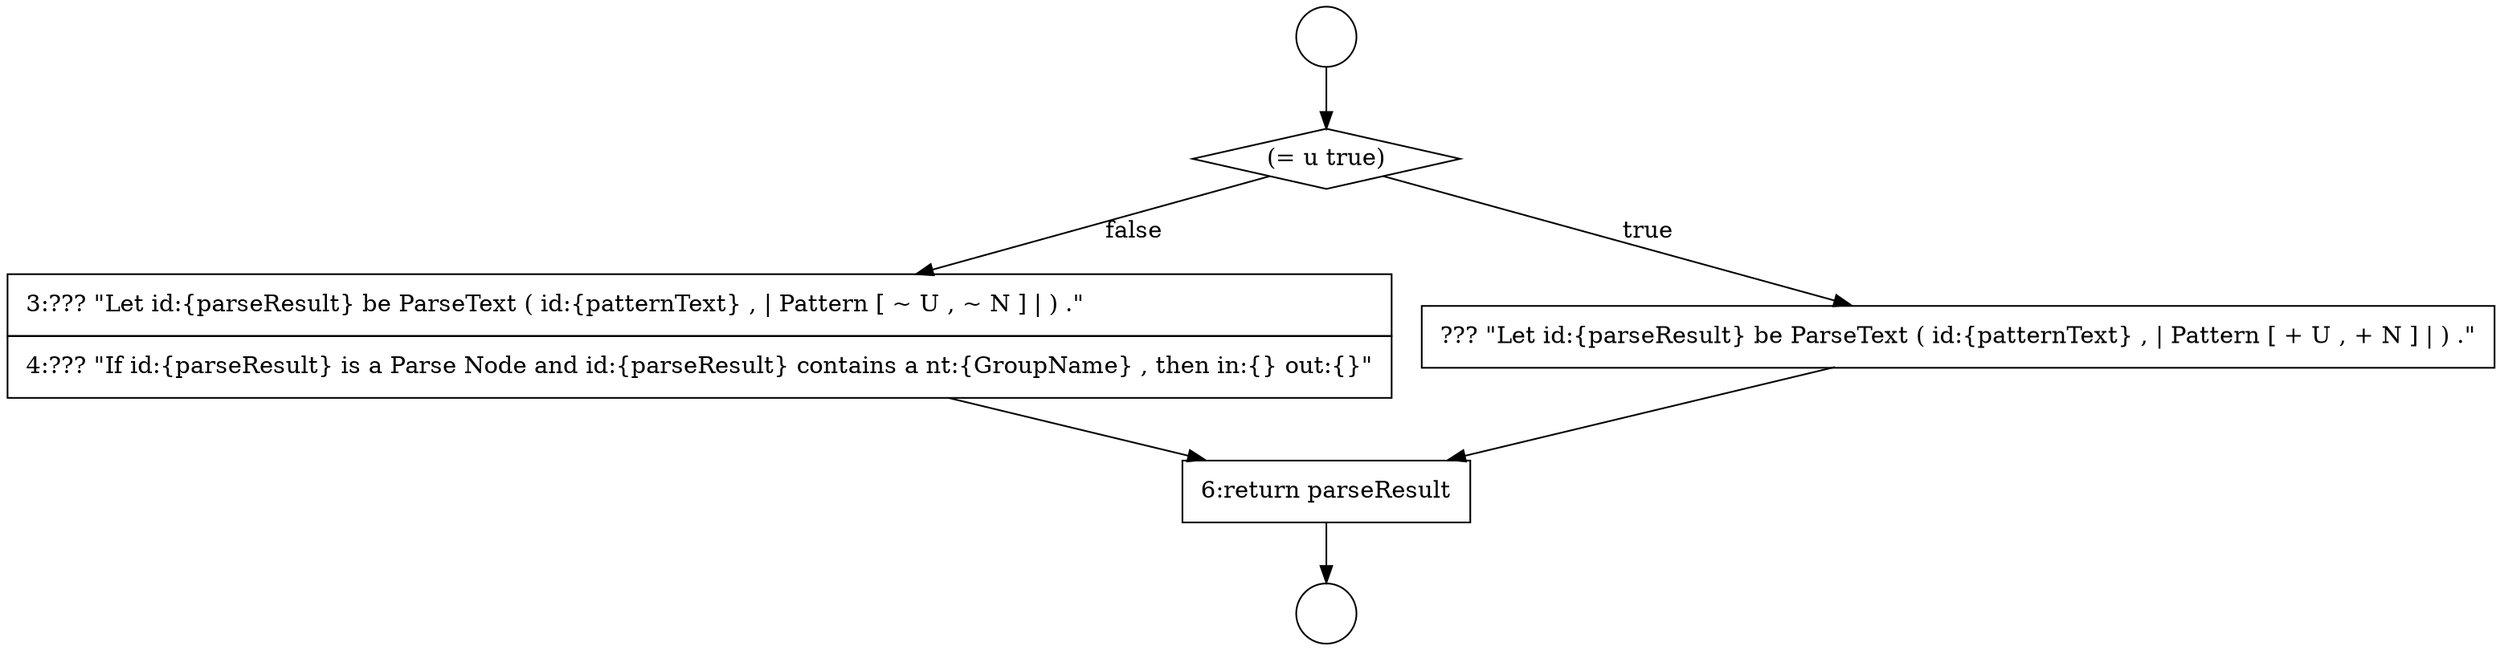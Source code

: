 digraph {
  node14969 [shape=none, margin=0, label=<<font color="black">
    <table border="0" cellborder="1" cellspacing="0" cellpadding="10">
      <tr><td align="left">3:??? &quot;Let id:{parseResult} be ParseText ( id:{patternText} , | Pattern [ ~ U , ~ N ] | ) .&quot;</td></tr>
      <tr><td align="left">4:??? &quot;If id:{parseResult} is a Parse Node and id:{parseResult} contains a nt:{GroupName} , then in:{} out:{}&quot;</td></tr>
    </table>
  </font>> color="black" fillcolor="white" style=filled]
  node14968 [shape=none, margin=0, label=<<font color="black">
    <table border="0" cellborder="1" cellspacing="0" cellpadding="10">
      <tr><td align="left">??? &quot;Let id:{parseResult} be ParseText ( id:{patternText} , | Pattern [ + U , + N ] | ) .&quot;</td></tr>
    </table>
  </font>> color="black" fillcolor="white" style=filled]
  node14965 [shape=circle label=" " color="black" fillcolor="white" style=filled]
  node14966 [shape=circle label=" " color="black" fillcolor="white" style=filled]
  node14970 [shape=none, margin=0, label=<<font color="black">
    <table border="0" cellborder="1" cellspacing="0" cellpadding="10">
      <tr><td align="left">6:return parseResult</td></tr>
    </table>
  </font>> color="black" fillcolor="white" style=filled]
  node14967 [shape=diamond, label=<<font color="black">(= u true)</font>> color="black" fillcolor="white" style=filled]
  node14970 -> node14966 [ color="black"]
  node14967 -> node14968 [label=<<font color="black">true</font>> color="black"]
  node14967 -> node14969 [label=<<font color="black">false</font>> color="black"]
  node14969 -> node14970 [ color="black"]
  node14968 -> node14970 [ color="black"]
  node14965 -> node14967 [ color="black"]
}
